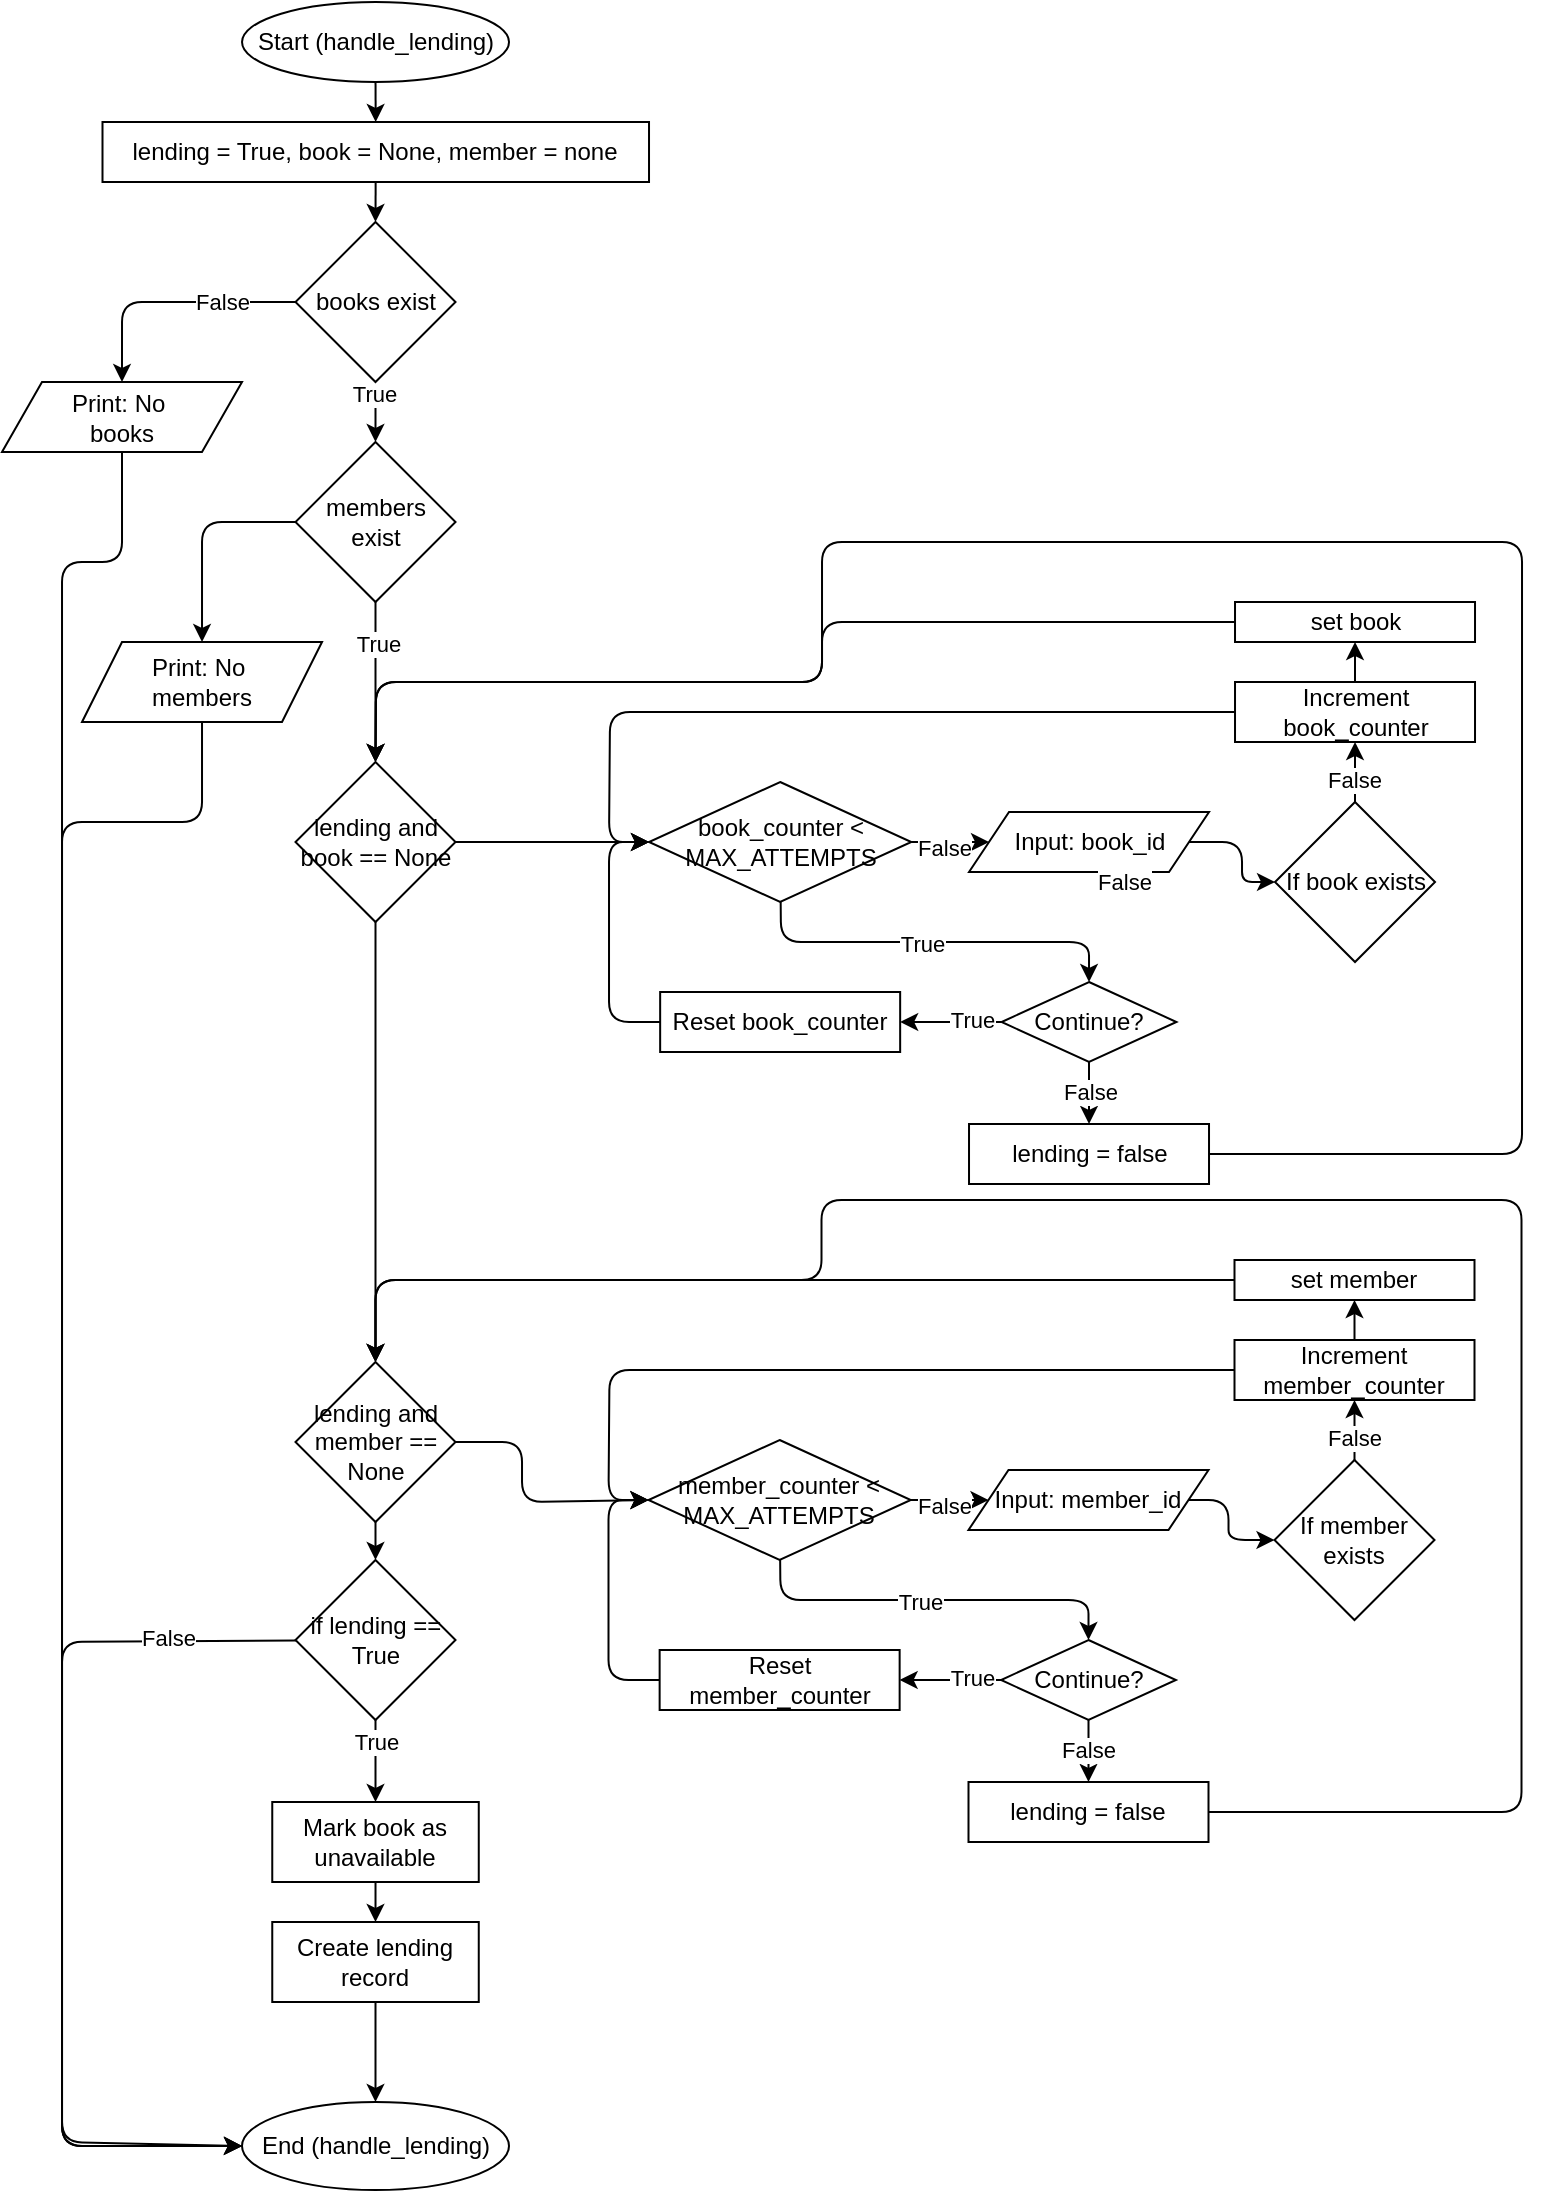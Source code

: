 <mxfile>
    <diagram id="XB6LQ53kYp-2zV9CZ4SE" name="Page-1">
        <mxGraphModel dx="2244" dy="2440" grid="1" gridSize="10" guides="1" tooltips="1" connect="1" arrows="1" fold="1" page="1" pageScale="1" pageWidth="827" pageHeight="1169" math="0" shadow="0">
            <root>
                <mxCell id="0"/>
                <mxCell id="1" parent="0"/>
                <mxCell id="182" style="edgeStyle=none;html=1;" edge="1" parent="1" source="2" target="181">
                    <mxGeometry relative="1" as="geometry"/>
                </mxCell>
                <mxCell id="2" value="Start (handle_lending&lt;span style=&quot;background-color: transparent;&quot;&gt;)&lt;/span&gt;" style="ellipse;whiteSpace=wrap;html=1;" parent="1" vertex="1">
                    <mxGeometry x="-673.99" y="-1131" width="133.5" height="40" as="geometry"/>
                </mxCell>
                <mxCell id="10" value="End (handle_lending)" style="ellipse;whiteSpace=wrap;html=1;" parent="1" vertex="1">
                    <mxGeometry x="-674" y="-81" width="133.5" height="44" as="geometry"/>
                </mxCell>
                <mxCell id="123" style="edgeStyle=none;html=1;entryX=0.5;entryY=1;entryDx=0;entryDy=0;" edge="1" parent="1" source="31" target="122">
                    <mxGeometry relative="1" as="geometry"/>
                </mxCell>
                <mxCell id="128" value="False" style="edgeLabel;html=1;align=center;verticalAlign=middle;resizable=0;points=[];" vertex="1" connectable="0" parent="123">
                    <mxGeometry x="-0.282" y="1" relative="1" as="geometry">
                        <mxPoint as="offset"/>
                    </mxGeometry>
                </mxCell>
                <mxCell id="31" value="If book exists" style="rhombus;whiteSpace=wrap;html=1;" vertex="1" parent="1">
                    <mxGeometry x="-157.49" y="-731" width="80" height="80" as="geometry"/>
                </mxCell>
                <mxCell id="114" style="edgeStyle=none;html=1;exitX=1;exitY=0.5;exitDx=0;exitDy=0;" edge="1" parent="1" source="34" target="31">
                    <mxGeometry relative="1" as="geometry">
                        <Array as="points">
                            <mxPoint x="-173.99" y="-711"/>
                            <mxPoint x="-173.99" y="-691"/>
                        </Array>
                    </mxGeometry>
                </mxCell>
                <mxCell id="34" value="Input: book_id" style="shape=parallelogram;perimeter=parallelogramPerimeter;whiteSpace=wrap;html=1;fixedSize=1;" vertex="1" parent="1">
                    <mxGeometry x="-310.49" y="-726" width="120" height="30" as="geometry"/>
                </mxCell>
                <mxCell id="40" style="edgeStyle=none;html=1;" edge="1" parent="1" source="38" target="64">
                    <mxGeometry relative="1" as="geometry">
                        <mxPoint x="-683.99" y="-241" as="targetPoint"/>
                    </mxGeometry>
                </mxCell>
                <mxCell id="38" value="Mark book as unavailable" style="whiteSpace=wrap;html=1;" vertex="1" parent="1">
                    <mxGeometry x="-658.87" y="-231" width="103.25" height="40" as="geometry"/>
                </mxCell>
                <mxCell id="113" style="edgeStyle=none;html=1;entryX=0;entryY=0.5;entryDx=0;entryDy=0;" edge="1" parent="1" source="44" target="34">
                    <mxGeometry relative="1" as="geometry"/>
                </mxCell>
                <mxCell id="127" value="False" style="edgeLabel;html=1;align=center;verticalAlign=middle;resizable=0;points=[];" vertex="1" connectable="0" parent="113">
                    <mxGeometry x="-0.187" y="-3" relative="1" as="geometry">
                        <mxPoint as="offset"/>
                    </mxGeometry>
                </mxCell>
                <mxCell id="115" style="edgeStyle=none;html=1;entryX=0.5;entryY=0;entryDx=0;entryDy=0;" edge="1" parent="1" source="44" target="99">
                    <mxGeometry relative="1" as="geometry">
                        <Array as="points">
                            <mxPoint x="-404.49" y="-661"/>
                            <mxPoint x="-250.49" y="-661"/>
                        </Array>
                    </mxGeometry>
                </mxCell>
                <mxCell id="126" value="True" style="edgeLabel;html=1;align=center;verticalAlign=middle;resizable=0;points=[];" vertex="1" connectable="0" parent="115">
                    <mxGeometry x="-0.072" y="-1" relative="1" as="geometry">
                        <mxPoint as="offset"/>
                    </mxGeometry>
                </mxCell>
                <mxCell id="44" value="book_counter &amp;lt; MAX_ATTEMPTS" style="rhombus;whiteSpace=wrap;html=1;" vertex="1" parent="1">
                    <mxGeometry x="-470.49" y="-741" width="131.14" height="60" as="geometry"/>
                </mxCell>
                <mxCell id="85" style="edgeStyle=none;html=1;entryX=0.5;entryY=0;entryDx=0;entryDy=0;" edge="1" parent="1" source="64" target="10">
                    <mxGeometry relative="1" as="geometry"/>
                </mxCell>
                <mxCell id="64" value="Create lending record" style="whiteSpace=wrap;html=1;" vertex="1" parent="1">
                    <mxGeometry x="-658.87" y="-171" width="103.25" height="40" as="geometry"/>
                </mxCell>
                <mxCell id="117" style="edgeStyle=none;html=1;exitX=0;exitY=0.5;exitDx=0;exitDy=0;entryX=0;entryY=0.5;entryDx=0;entryDy=0;" edge="1" parent="1" source="69" target="44">
                    <mxGeometry relative="1" as="geometry">
                        <Array as="points">
                            <mxPoint x="-490.49" y="-621"/>
                            <mxPoint x="-490.49" y="-711"/>
                        </Array>
                    </mxGeometry>
                </mxCell>
                <mxCell id="69" value="Reset book_counter" style="whiteSpace=wrap;html=1;" vertex="1" parent="1">
                    <mxGeometry x="-464.92" y="-636" width="120" height="30" as="geometry"/>
                </mxCell>
                <mxCell id="80" style="edgeStyle=none;html=1;entryX=0.5;entryY=0;entryDx=0;entryDy=0;" edge="1" parent="1" source="72" target="78">
                    <mxGeometry relative="1" as="geometry"/>
                </mxCell>
                <mxCell id="90" value="True" style="edgeLabel;html=1;align=center;verticalAlign=middle;resizable=0;points=[];" vertex="1" connectable="0" parent="80">
                    <mxGeometry x="-0.648" y="-1" relative="1" as="geometry">
                        <mxPoint as="offset"/>
                    </mxGeometry>
                </mxCell>
                <mxCell id="209" style="edgeStyle=none;html=1;entryX=0.5;entryY=0;entryDx=0;entryDy=0;" edge="1" parent="1" source="72" target="208">
                    <mxGeometry relative="1" as="geometry">
                        <Array as="points">
                            <mxPoint x="-733.99" y="-981"/>
                        </Array>
                    </mxGeometry>
                </mxCell>
                <mxCell id="214" value="False" style="edgeLabel;html=1;align=center;verticalAlign=middle;resizable=0;points=[];" vertex="1" connectable="0" parent="209">
                    <mxGeometry x="-0.68" y="1" relative="1" as="geometry">
                        <mxPoint x="-17" y="-1" as="offset"/>
                    </mxGeometry>
                </mxCell>
                <mxCell id="72" value="books exist" style="rhombus;whiteSpace=wrap;html=1;" vertex="1" parent="1">
                    <mxGeometry x="-647.25" y="-1021" width="80" height="80" as="geometry"/>
                </mxCell>
                <mxCell id="143" style="edgeStyle=none;html=1;entryX=0;entryY=0.5;entryDx=0;entryDy=0;" edge="1" parent="1" source="75" target="44">
                    <mxGeometry relative="1" as="geometry"/>
                </mxCell>
                <mxCell id="75" value="lending and book == None" style="rhombus;whiteSpace=wrap;html=1;" vertex="1" parent="1">
                    <mxGeometry x="-647.25" y="-751" width="80" height="80" as="geometry"/>
                </mxCell>
                <mxCell id="95" style="edgeStyle=none;html=1;entryX=0.5;entryY=0;entryDx=0;entryDy=0;" edge="1" parent="1" source="77" target="38">
                    <mxGeometry relative="1" as="geometry"/>
                </mxCell>
                <mxCell id="178" value="True" style="edgeLabel;html=1;align=center;verticalAlign=middle;resizable=0;points=[];" vertex="1" connectable="0" parent="95">
                    <mxGeometry x="-0.725" y="3" relative="1" as="geometry">
                        <mxPoint x="-3" y="5" as="offset"/>
                    </mxGeometry>
                </mxCell>
                <mxCell id="176" style="edgeStyle=none;html=1;entryX=0;entryY=0.5;entryDx=0;entryDy=0;" edge="1" parent="1" source="77" target="10">
                    <mxGeometry relative="1" as="geometry">
                        <mxPoint x="-683.99" y="-41" as="targetPoint"/>
                        <Array as="points">
                            <mxPoint x="-763.99" y="-311"/>
                            <mxPoint x="-763.99" y="-61"/>
                        </Array>
                    </mxGeometry>
                </mxCell>
                <mxCell id="177" value="False" style="edgeLabel;html=1;align=center;verticalAlign=middle;resizable=0;points=[];" vertex="1" connectable="0" parent="176">
                    <mxGeometry x="-0.718" y="-2" relative="1" as="geometry">
                        <mxPoint as="offset"/>
                    </mxGeometry>
                </mxCell>
                <mxCell id="77" value="if lending == True" style="rhombus;whiteSpace=wrap;html=1;" vertex="1" parent="1">
                    <mxGeometry x="-647.25" y="-352" width="80" height="80" as="geometry"/>
                </mxCell>
                <mxCell id="81" style="edgeStyle=none;html=1;entryX=0.5;entryY=0;entryDx=0;entryDy=0;" edge="1" parent="1" source="78" target="75">
                    <mxGeometry relative="1" as="geometry"/>
                </mxCell>
                <mxCell id="213" value="True" style="edgeLabel;html=1;align=center;verticalAlign=middle;resizable=0;points=[];" vertex="1" connectable="0" parent="81">
                    <mxGeometry x="-0.483" y="1" relative="1" as="geometry">
                        <mxPoint as="offset"/>
                    </mxGeometry>
                </mxCell>
                <mxCell id="210" style="edgeStyle=none;html=1;entryX=0.5;entryY=0;entryDx=0;entryDy=0;" edge="1" parent="1" source="78" target="184">
                    <mxGeometry relative="1" as="geometry">
                        <Array as="points">
                            <mxPoint x="-693.99" y="-871"/>
                        </Array>
                    </mxGeometry>
                </mxCell>
                <mxCell id="215" value="False" style="edgeLabel;html=1;align=center;verticalAlign=middle;resizable=0;points=[];" vertex="1" connectable="0" parent="210">
                    <mxGeometry x="-0.353" y="-4" relative="1" as="geometry">
                        <mxPoint x="448" y="184" as="offset"/>
                    </mxGeometry>
                </mxCell>
                <mxCell id="78" value="members exist" style="rhombus;whiteSpace=wrap;html=1;" vertex="1" parent="1">
                    <mxGeometry x="-647.25" y="-911" width="80" height="80" as="geometry"/>
                </mxCell>
                <mxCell id="94" style="edgeStyle=none;html=1;" edge="1" parent="1" source="82" target="77">
                    <mxGeometry relative="1" as="geometry"/>
                </mxCell>
                <mxCell id="82" value="lending and member == None" style="rhombus;whiteSpace=wrap;html=1;" vertex="1" parent="1">
                    <mxGeometry x="-647.25" y="-451" width="80" height="80" as="geometry"/>
                </mxCell>
                <mxCell id="83" style="edgeStyle=none;html=1;exitX=0.5;exitY=1;exitDx=0;exitDy=0;entryX=0.5;entryY=0;entryDx=0;entryDy=0;" edge="1" parent="1" source="75" target="82">
                    <mxGeometry relative="1" as="geometry"/>
                </mxCell>
                <mxCell id="116" style="edgeStyle=none;html=1;exitX=0;exitY=0.5;exitDx=0;exitDy=0;entryX=1;entryY=0.5;entryDx=0;entryDy=0;" edge="1" parent="1" source="99" target="69">
                    <mxGeometry relative="1" as="geometry"/>
                </mxCell>
                <mxCell id="131" value="True" style="edgeLabel;html=1;align=center;verticalAlign=middle;resizable=0;points=[];" vertex="1" connectable="0" parent="116">
                    <mxGeometry x="-0.413" y="-1" relative="1" as="geometry">
                        <mxPoint as="offset"/>
                    </mxGeometry>
                </mxCell>
                <mxCell id="137" value="False" style="edgeStyle=none;html=1;entryX=0.5;entryY=0;entryDx=0;entryDy=0;" edge="1" parent="1" source="99" target="133">
                    <mxGeometry relative="1" as="geometry"/>
                </mxCell>
                <mxCell id="99" value="Continue?" style="rhombus;whiteSpace=wrap;html=1;" vertex="1" parent="1">
                    <mxGeometry x="-294.2" y="-641" width="87.43" height="40" as="geometry"/>
                </mxCell>
                <mxCell id="124" style="edgeStyle=none;html=1;entryX=0;entryY=0.5;entryDx=0;entryDy=0;" edge="1" parent="1" source="122" target="44">
                    <mxGeometry relative="1" as="geometry">
                        <Array as="points">
                            <mxPoint x="-489.99" y="-776"/>
                            <mxPoint x="-490.49" y="-711"/>
                        </Array>
                    </mxGeometry>
                </mxCell>
                <mxCell id="135" style="edgeStyle=none;html=1;entryX=0.5;entryY=1;entryDx=0;entryDy=0;" edge="1" parent="1" source="122" target="134">
                    <mxGeometry relative="1" as="geometry"/>
                </mxCell>
                <mxCell id="122" value="Increment book_counter" style="whiteSpace=wrap;html=1;" vertex="1" parent="1">
                    <mxGeometry x="-177.49" y="-791" width="120" height="30" as="geometry"/>
                </mxCell>
                <mxCell id="138" style="edgeStyle=none;html=1;exitX=1;exitY=0.5;exitDx=0;exitDy=0;entryX=0.5;entryY=0;entryDx=0;entryDy=0;" edge="1" parent="1" source="133" target="75">
                    <mxGeometry relative="1" as="geometry">
                        <Array as="points">
                            <mxPoint x="-33.99" y="-555"/>
                            <mxPoint x="-33.99" y="-861"/>
                            <mxPoint x="-383.99" y="-861"/>
                            <mxPoint x="-383.99" y="-791"/>
                            <mxPoint x="-606.99" y="-791"/>
                        </Array>
                    </mxGeometry>
                </mxCell>
                <mxCell id="133" value="lending = false" style="whiteSpace=wrap;html=1;" vertex="1" parent="1">
                    <mxGeometry x="-310.49" y="-570" width="120" height="30" as="geometry"/>
                </mxCell>
                <mxCell id="141" style="edgeStyle=none;html=1;exitX=0;exitY=0.5;exitDx=0;exitDy=0;entryX=0.5;entryY=0;entryDx=0;entryDy=0;" edge="1" parent="1" source="134" target="75">
                    <mxGeometry relative="1" as="geometry">
                        <Array as="points">
                            <mxPoint x="-383.99" y="-821"/>
                            <mxPoint x="-383.99" y="-791"/>
                            <mxPoint x="-606.99" y="-791"/>
                        </Array>
                    </mxGeometry>
                </mxCell>
                <mxCell id="134" value="set book" style="whiteSpace=wrap;html=1;" vertex="1" parent="1">
                    <mxGeometry x="-177.49" y="-831" width="120" height="20" as="geometry"/>
                </mxCell>
                <mxCell id="152" style="edgeStyle=none;html=1;entryX=0.5;entryY=1;entryDx=0;entryDy=0;" edge="1" source="154" target="171" parent="1">
                    <mxGeometry relative="1" as="geometry"/>
                </mxCell>
                <mxCell id="153" value="False" style="edgeLabel;html=1;align=center;verticalAlign=middle;resizable=0;points=[];" vertex="1" connectable="0" parent="152">
                    <mxGeometry x="-0.282" y="1" relative="1" as="geometry">
                        <mxPoint as="offset"/>
                    </mxGeometry>
                </mxCell>
                <mxCell id="154" value="If member exists" style="rhombus;whiteSpace=wrap;html=1;" vertex="1" parent="1">
                    <mxGeometry x="-157.75" y="-402" width="80" height="80" as="geometry"/>
                </mxCell>
                <mxCell id="155" style="edgeStyle=none;html=1;exitX=1;exitY=0.5;exitDx=0;exitDy=0;" edge="1" source="156" target="154" parent="1">
                    <mxGeometry relative="1" as="geometry">
                        <Array as="points">
                            <mxPoint x="-180.74" y="-382"/>
                            <mxPoint x="-180.74" y="-362"/>
                        </Array>
                    </mxGeometry>
                </mxCell>
                <mxCell id="156" value="Input: member_id" style="shape=parallelogram;perimeter=parallelogramPerimeter;whiteSpace=wrap;html=1;fixedSize=1;" vertex="1" parent="1">
                    <mxGeometry x="-310.75" y="-397" width="120" height="30" as="geometry"/>
                </mxCell>
                <mxCell id="157" style="edgeStyle=none;html=1;entryX=0;entryY=0.5;entryDx=0;entryDy=0;" edge="1" source="162" target="156" parent="1">
                    <mxGeometry relative="1" as="geometry"/>
                </mxCell>
                <mxCell id="158" value="False" style="edgeLabel;html=1;align=center;verticalAlign=middle;resizable=0;points=[];" vertex="1" connectable="0" parent="157">
                    <mxGeometry x="-0.187" y="-3" relative="1" as="geometry">
                        <mxPoint as="offset"/>
                    </mxGeometry>
                </mxCell>
                <mxCell id="159" style="edgeStyle=none;html=1;entryX=0.5;entryY=0;entryDx=0;entryDy=0;" edge="1" source="162" target="168" parent="1">
                    <mxGeometry relative="1" as="geometry">
                        <Array as="points">
                            <mxPoint x="-404.75" y="-332"/>
                            <mxPoint x="-250.75" y="-332"/>
                        </Array>
                    </mxGeometry>
                </mxCell>
                <mxCell id="160" value="True" style="edgeLabel;html=1;align=center;verticalAlign=middle;resizable=0;points=[];" vertex="1" connectable="0" parent="159">
                    <mxGeometry x="-0.072" y="-1" relative="1" as="geometry">
                        <mxPoint as="offset"/>
                    </mxGeometry>
                </mxCell>
                <mxCell id="161" style="edgeStyle=none;html=1;entryX=0;entryY=0.5;entryDx=0;entryDy=0;exitX=1;exitY=0.5;exitDx=0;exitDy=0;" edge="1" target="162" parent="1" source="82">
                    <mxGeometry relative="1" as="geometry">
                        <mxPoint x="-500.5" y="-351" as="sourcePoint"/>
                        <Array as="points">
                            <mxPoint x="-533.99" y="-411"/>
                            <mxPoint x="-533.99" y="-381"/>
                        </Array>
                    </mxGeometry>
                </mxCell>
                <mxCell id="162" value="member_counter &amp;lt; MAX_ATTEMPTS" style="rhombus;whiteSpace=wrap;html=1;" vertex="1" parent="1">
                    <mxGeometry x="-470.75" y="-412" width="131.14" height="60" as="geometry"/>
                </mxCell>
                <mxCell id="163" style="edgeStyle=none;html=1;exitX=0;exitY=0.5;exitDx=0;exitDy=0;entryX=0;entryY=0.5;entryDx=0;entryDy=0;" edge="1" source="164" target="162" parent="1">
                    <mxGeometry relative="1" as="geometry">
                        <Array as="points">
                            <mxPoint x="-490.75" y="-292"/>
                            <mxPoint x="-490.75" y="-382"/>
                        </Array>
                    </mxGeometry>
                </mxCell>
                <mxCell id="164" value="Reset member_counter" style="whiteSpace=wrap;html=1;" vertex="1" parent="1">
                    <mxGeometry x="-465.18" y="-307" width="120" height="30" as="geometry"/>
                </mxCell>
                <mxCell id="165" style="edgeStyle=none;html=1;exitX=0;exitY=0.5;exitDx=0;exitDy=0;entryX=1;entryY=0.5;entryDx=0;entryDy=0;" edge="1" source="168" target="164" parent="1">
                    <mxGeometry relative="1" as="geometry"/>
                </mxCell>
                <mxCell id="166" value="True" style="edgeLabel;html=1;align=center;verticalAlign=middle;resizable=0;points=[];" vertex="1" connectable="0" parent="165">
                    <mxGeometry x="-0.413" y="-1" relative="1" as="geometry">
                        <mxPoint as="offset"/>
                    </mxGeometry>
                </mxCell>
                <mxCell id="167" value="False" style="edgeStyle=none;html=1;entryX=0.5;entryY=0;entryDx=0;entryDy=0;" edge="1" source="168" target="173" parent="1">
                    <mxGeometry relative="1" as="geometry"/>
                </mxCell>
                <mxCell id="168" value="Continue?" style="rhombus;whiteSpace=wrap;html=1;" vertex="1" parent="1">
                    <mxGeometry x="-294.46" y="-312" width="87.43" height="40" as="geometry"/>
                </mxCell>
                <mxCell id="169" style="edgeStyle=none;html=1;entryX=0;entryY=0.5;entryDx=0;entryDy=0;" edge="1" source="171" target="162" parent="1">
                    <mxGeometry relative="1" as="geometry">
                        <Array as="points">
                            <mxPoint x="-490.25" y="-447"/>
                            <mxPoint x="-490.75" y="-382"/>
                        </Array>
                    </mxGeometry>
                </mxCell>
                <mxCell id="170" style="edgeStyle=none;html=1;entryX=0.5;entryY=1;entryDx=0;entryDy=0;" edge="1" source="171" target="175" parent="1">
                    <mxGeometry relative="1" as="geometry"/>
                </mxCell>
                <mxCell id="171" value="Increment member_counter" style="whiteSpace=wrap;html=1;" vertex="1" parent="1">
                    <mxGeometry x="-177.75" y="-462" width="120" height="30" as="geometry"/>
                </mxCell>
                <mxCell id="172" style="edgeStyle=none;html=1;exitX=1;exitY=0.5;exitDx=0;exitDy=0;entryX=0.5;entryY=0;entryDx=0;entryDy=0;" edge="1" source="173" parent="1" target="82">
                    <mxGeometry relative="1" as="geometry">
                        <mxPoint x="-674" y="-512" as="targetPoint"/>
                        <Array as="points">
                            <mxPoint x="-34.25" y="-226"/>
                            <mxPoint x="-34.25" y="-532"/>
                            <mxPoint x="-384.25" y="-532"/>
                            <mxPoint x="-384.25" y="-492"/>
                            <mxPoint x="-607.25" y="-492"/>
                        </Array>
                    </mxGeometry>
                </mxCell>
                <mxCell id="173" value="lending = false" style="whiteSpace=wrap;html=1;" vertex="1" parent="1">
                    <mxGeometry x="-310.75" y="-241" width="120" height="30" as="geometry"/>
                </mxCell>
                <mxCell id="174" style="edgeStyle=none;html=1;exitX=0;exitY=0.5;exitDx=0;exitDy=0;entryX=0.5;entryY=0;entryDx=0;entryDy=0;" edge="1" source="175" parent="1" target="82">
                    <mxGeometry relative="1" as="geometry">
                        <mxPoint x="-674" y="-512" as="targetPoint"/>
                        <Array as="points">
                            <mxPoint x="-607.25" y="-492"/>
                        </Array>
                    </mxGeometry>
                </mxCell>
                <mxCell id="175" value="set member" style="whiteSpace=wrap;html=1;" vertex="1" parent="1">
                    <mxGeometry x="-177.75" y="-502" width="120" height="20" as="geometry"/>
                </mxCell>
                <mxCell id="183" style="edgeStyle=none;html=1;entryX=0.5;entryY=0;entryDx=0;entryDy=0;" edge="1" parent="1" source="181" target="72">
                    <mxGeometry relative="1" as="geometry"/>
                </mxCell>
                <mxCell id="181" value="lending = True, book = None, member = none" style="whiteSpace=wrap;html=1;" vertex="1" parent="1">
                    <mxGeometry x="-743.75" y="-1071" width="273.26" height="30" as="geometry"/>
                </mxCell>
                <mxCell id="212" style="edgeStyle=none;html=1;exitX=0.5;exitY=1;exitDx=0;exitDy=0;entryX=0;entryY=0.5;entryDx=0;entryDy=0;" edge="1" parent="1" source="184" target="10">
                    <mxGeometry relative="1" as="geometry">
                        <mxPoint x="-683.99" y="-21" as="targetPoint"/>
                        <Array as="points">
                            <mxPoint x="-693.99" y="-721"/>
                            <mxPoint x="-763.99" y="-721"/>
                            <mxPoint x="-763.99" y="-59"/>
                        </Array>
                    </mxGeometry>
                </mxCell>
                <mxCell id="184" value="Print: No&amp;nbsp;&lt;div&gt;members&lt;/div&gt;" style="shape=parallelogram;perimeter=parallelogramPerimeter;whiteSpace=wrap;html=1;fixedSize=1;" vertex="1" parent="1">
                    <mxGeometry x="-753.99" y="-811" width="120" height="40" as="geometry"/>
                </mxCell>
                <mxCell id="211" style="edgeStyle=none;html=1;entryX=0;entryY=0.5;entryDx=0;entryDy=0;" edge="1" parent="1" source="208" target="10">
                    <mxGeometry relative="1" as="geometry">
                        <mxPoint x="-683.99" y="-91" as="targetPoint"/>
                        <Array as="points">
                            <mxPoint x="-733.99" y="-851"/>
                            <mxPoint x="-763.99" y="-851"/>
                            <mxPoint x="-763.99" y="-59"/>
                        </Array>
                    </mxGeometry>
                </mxCell>
                <mxCell id="208" value="Print: No&amp;nbsp;&lt;div&gt;books&lt;/div&gt;" style="shape=parallelogram;perimeter=parallelogramPerimeter;whiteSpace=wrap;html=1;fixedSize=1;" vertex="1" parent="1">
                    <mxGeometry x="-794" y="-941" width="120" height="35" as="geometry"/>
                </mxCell>
            </root>
        </mxGraphModel>
    </diagram>
</mxfile>
